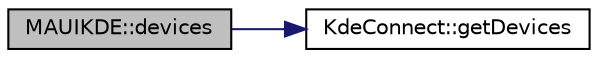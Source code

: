digraph "MAUIKDE::devices"
{
 // INTERACTIVE_SVG=YES
 // LATEX_PDF_SIZE
  edge [fontname="Helvetica",fontsize="10",labelfontname="Helvetica",labelfontsize="10"];
  node [fontname="Helvetica",fontsize="10",shape=record];
  rankdir="LR";
  Node6 [label="MAUIKDE::devices",height=0.2,width=0.4,color="black", fillcolor="grey75", style="filled", fontcolor="black",tooltip=" "];
  Node6 -> Node7 [color="midnightblue",fontsize="10",style="solid",fontname="Helvetica"];
  Node7 [label="KdeConnect::getDevices",height=0.2,width=0.4,color="black", fillcolor="white", style="filled",URL="$class_kde_connect.html#a5ab70410d59d178d7d05fbb79080a030",tooltip=" "];
}

